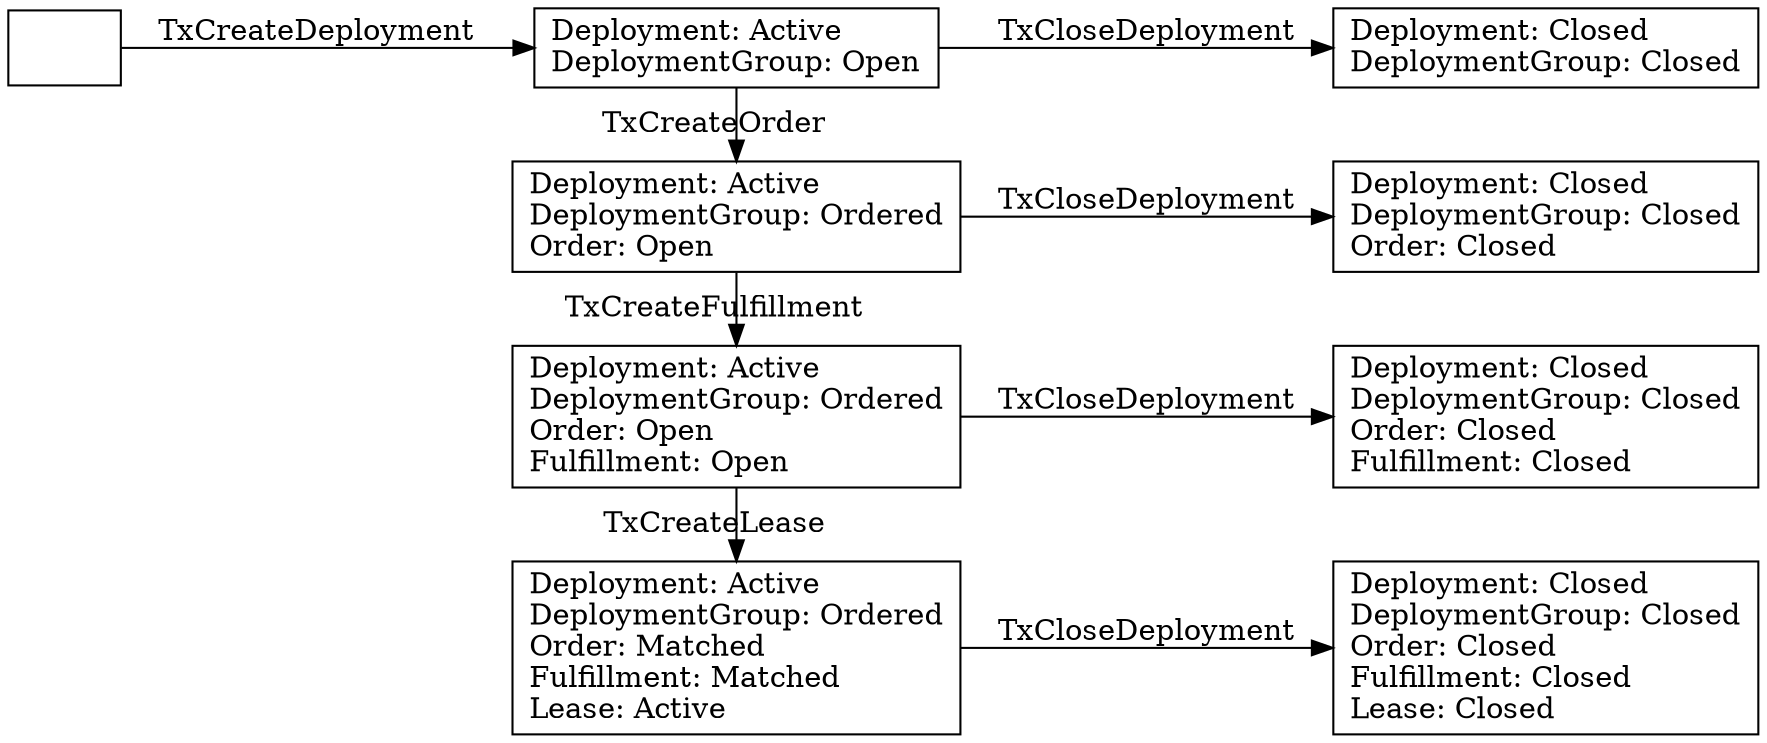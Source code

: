 digraph marketplace {

  rankdir=LR;

  "0"     [shape=box label=""];

  "1"     [shape=box labeljust="1" label="Deployment: Active\lDeploymentGroup: Open\l"];
  "2"     [shape=box labeljust="1" label="Deployment: Active\lDeploymentGroup: Ordered\lOrder: Open\l"];
  "3"     [shape=box labeljust="1" label="Deployment: Active\lDeploymentGroup: Ordered\lOrder: Open\lFulfillment: Open\l"];
  "4"     [shape=box labeljust="1" label="Deployment: Active\lDeploymentGroup: Ordered\lOrder: Matched\lFulfillment: Matched\lLease: Active\l"];

  "5"     [shape=box label="Deployment: Closed\lDeploymentGroup: Closed\l"];
  "6"     [shape=box label="Deployment: Closed\lDeploymentGroup: Closed\lOrder: Closed\l"];
  "7"     [shape=box label="Deployment: Closed\lDeploymentGroup: Closed\lOrder: Closed\lFulfillment: Closed\l"];
  "8"     [shape=box label="Deployment: Closed\lDeploymentGroup: Closed\lOrder: Closed\lFulfillment: Closed\lLease: Closed\l"];

  "0" -> "1"           [label="TxCreateDeployment"];
  "1" -> "2"           [label="TxCreateOrder"];
  "2" -> "3"           [label="TxCreateFulfillment"];
  "3" -> "4"           [label="TxCreateLease"];

  "1" -> "5"           [label="TxCloseDeployment"];
  "2" -> "6"           [label="TxCloseDeployment"];
  "3" -> "7"           [label="TxCloseDeployment"];
  "4" -> "8"           [label="TxCloseDeployment"];

  { rank=same "1", "2", "3", "4" }
  { rank=same "5", "6", "7", "8" }
}
